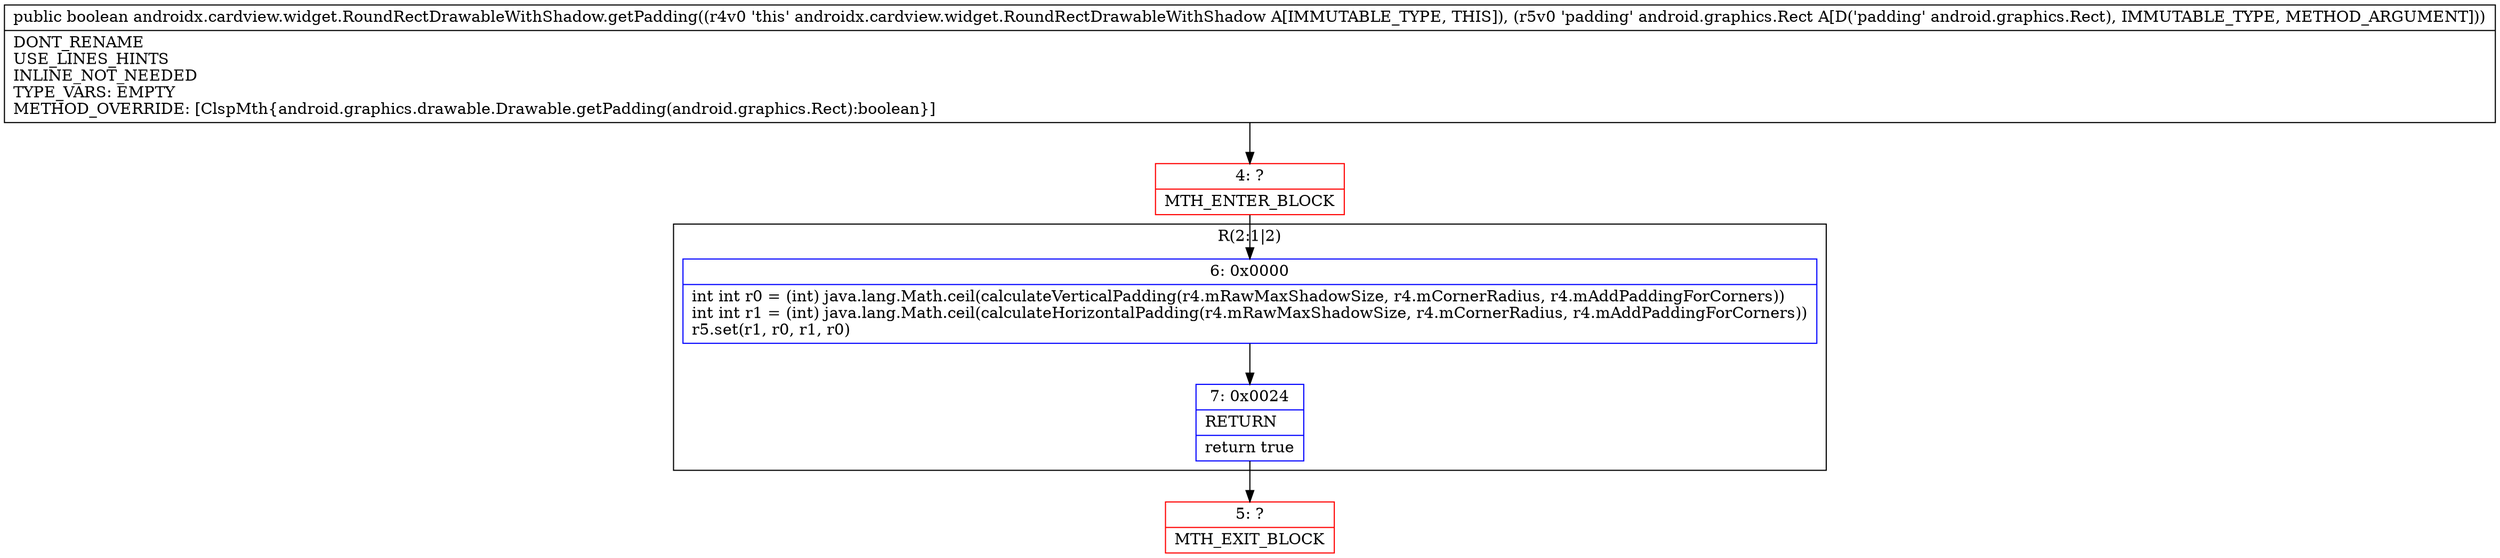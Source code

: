 digraph "CFG forandroidx.cardview.widget.RoundRectDrawableWithShadow.getPadding(Landroid\/graphics\/Rect;)Z" {
subgraph cluster_Region_1683532048 {
label = "R(2:1|2)";
node [shape=record,color=blue];
Node_6 [shape=record,label="{6\:\ 0x0000|int int r0 = (int) java.lang.Math.ceil(calculateVerticalPadding(r4.mRawMaxShadowSize, r4.mCornerRadius, r4.mAddPaddingForCorners))\lint int r1 = (int) java.lang.Math.ceil(calculateHorizontalPadding(r4.mRawMaxShadowSize, r4.mCornerRadius, r4.mAddPaddingForCorners))\lr5.set(r1, r0, r1, r0)\l}"];
Node_7 [shape=record,label="{7\:\ 0x0024|RETURN\l|return true\l}"];
}
Node_4 [shape=record,color=red,label="{4\:\ ?|MTH_ENTER_BLOCK\l}"];
Node_5 [shape=record,color=red,label="{5\:\ ?|MTH_EXIT_BLOCK\l}"];
MethodNode[shape=record,label="{public boolean androidx.cardview.widget.RoundRectDrawableWithShadow.getPadding((r4v0 'this' androidx.cardview.widget.RoundRectDrawableWithShadow A[IMMUTABLE_TYPE, THIS]), (r5v0 'padding' android.graphics.Rect A[D('padding' android.graphics.Rect), IMMUTABLE_TYPE, METHOD_ARGUMENT]))  | DONT_RENAME\lUSE_LINES_HINTS\lINLINE_NOT_NEEDED\lTYPE_VARS: EMPTY\lMETHOD_OVERRIDE: [ClspMth\{android.graphics.drawable.Drawable.getPadding(android.graphics.Rect):boolean\}]\l}"];
MethodNode -> Node_4;Node_6 -> Node_7;
Node_7 -> Node_5;
Node_4 -> Node_6;
}

